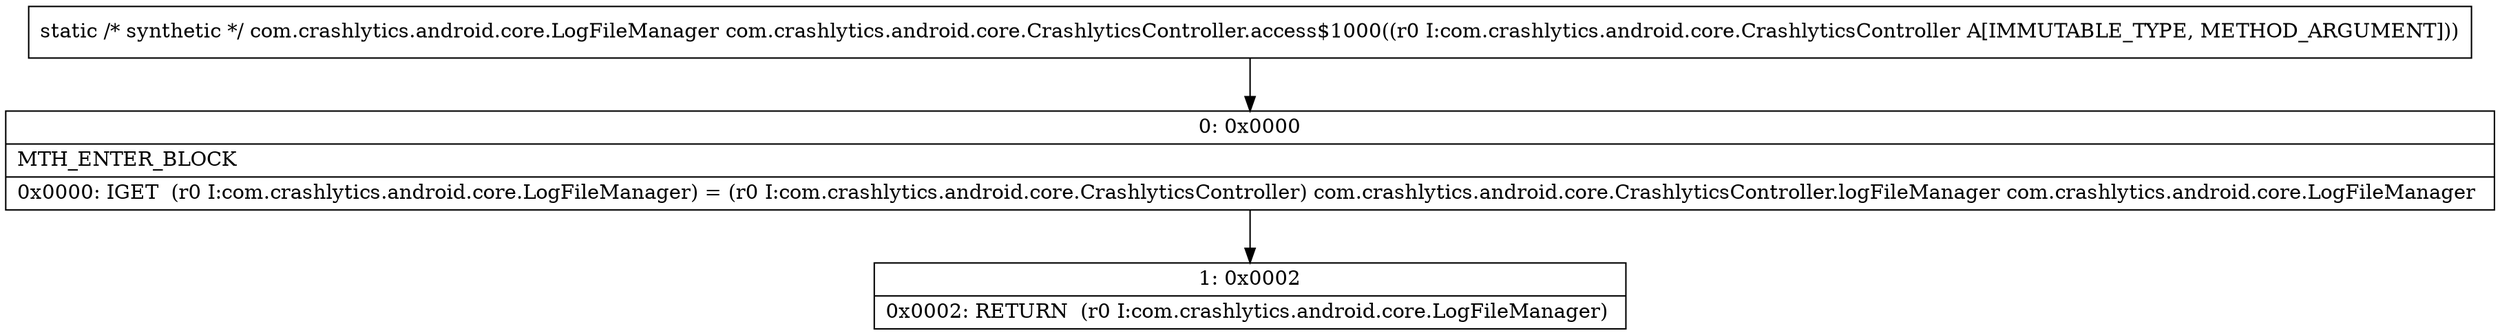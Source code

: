 digraph "CFG forcom.crashlytics.android.core.CrashlyticsController.access$1000(Lcom\/crashlytics\/android\/core\/CrashlyticsController;)Lcom\/crashlytics\/android\/core\/LogFileManager;" {
Node_0 [shape=record,label="{0\:\ 0x0000|MTH_ENTER_BLOCK\l|0x0000: IGET  (r0 I:com.crashlytics.android.core.LogFileManager) = (r0 I:com.crashlytics.android.core.CrashlyticsController) com.crashlytics.android.core.CrashlyticsController.logFileManager com.crashlytics.android.core.LogFileManager \l}"];
Node_1 [shape=record,label="{1\:\ 0x0002|0x0002: RETURN  (r0 I:com.crashlytics.android.core.LogFileManager) \l}"];
MethodNode[shape=record,label="{static \/* synthetic *\/ com.crashlytics.android.core.LogFileManager com.crashlytics.android.core.CrashlyticsController.access$1000((r0 I:com.crashlytics.android.core.CrashlyticsController A[IMMUTABLE_TYPE, METHOD_ARGUMENT])) }"];
MethodNode -> Node_0;
Node_0 -> Node_1;
}

